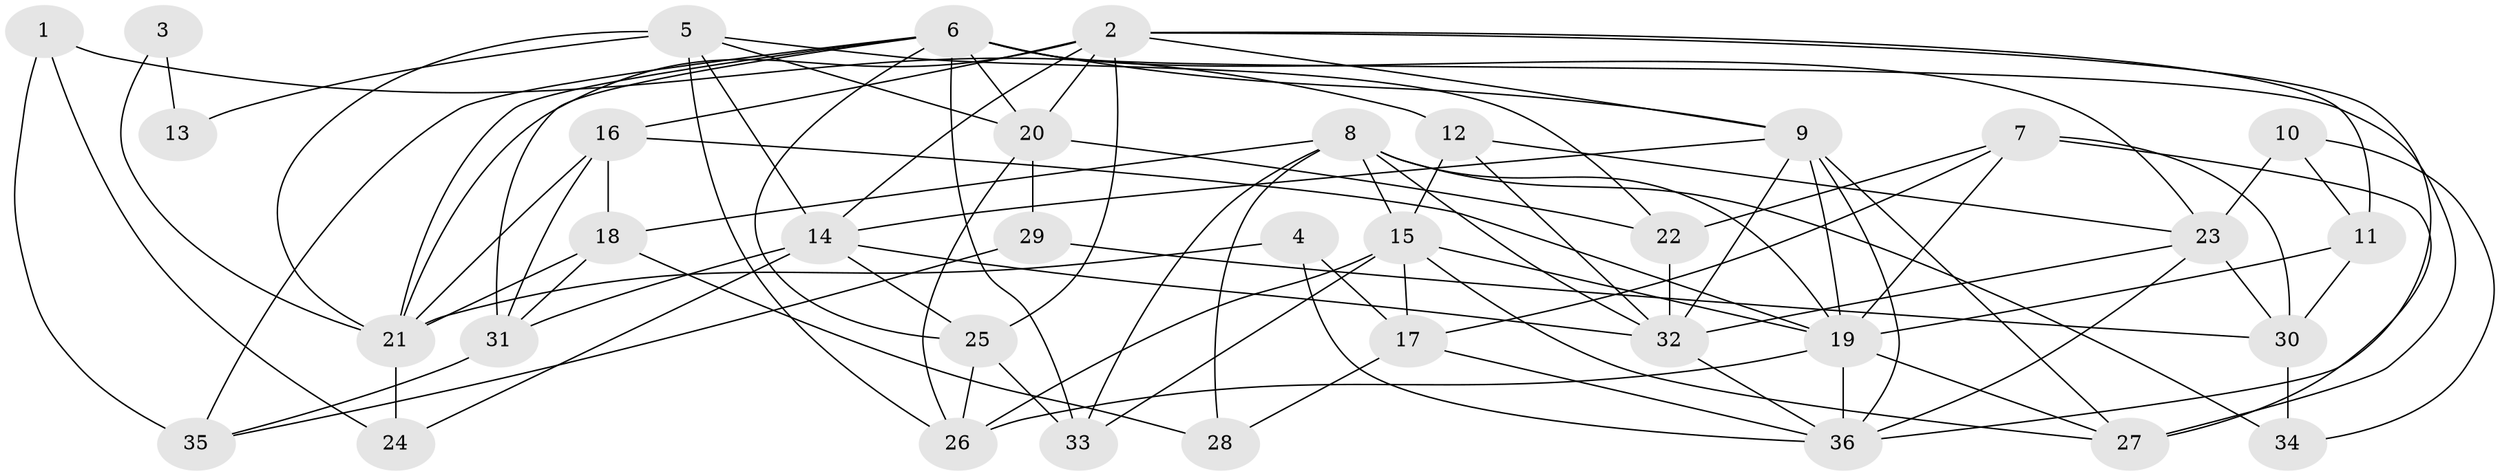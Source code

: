 // original degree distribution, {4: 0.2638888888888889, 5: 0.2222222222222222, 3: 0.2638888888888889, 7: 0.041666666666666664, 2: 0.1388888888888889, 8: 0.027777777777777776, 6: 0.041666666666666664}
// Generated by graph-tools (version 1.1) at 2025/02/03/09/25 03:02:13]
// undirected, 36 vertices, 92 edges
graph export_dot {
graph [start="1"]
  node [color=gray90,style=filled];
  1;
  2;
  3;
  4;
  5;
  6;
  7;
  8;
  9;
  10;
  11;
  12;
  13;
  14;
  15;
  16;
  17;
  18;
  19;
  20;
  21;
  22;
  23;
  24;
  25;
  26;
  27;
  28;
  29;
  30;
  31;
  32;
  33;
  34;
  35;
  36;
  1 -- 12 [weight=1.0];
  1 -- 24 [weight=1.0];
  1 -- 35 [weight=1.0];
  2 -- 9 [weight=1.0];
  2 -- 11 [weight=2.0];
  2 -- 14 [weight=1.0];
  2 -- 16 [weight=1.0];
  2 -- 20 [weight=1.0];
  2 -- 21 [weight=1.0];
  2 -- 25 [weight=1.0];
  2 -- 36 [weight=1.0];
  3 -- 13 [weight=1.0];
  3 -- 21 [weight=1.0];
  4 -- 17 [weight=2.0];
  4 -- 21 [weight=1.0];
  4 -- 36 [weight=1.0];
  5 -- 13 [weight=3.0];
  5 -- 14 [weight=1.0];
  5 -- 20 [weight=1.0];
  5 -- 21 [weight=1.0];
  5 -- 22 [weight=1.0];
  5 -- 26 [weight=2.0];
  6 -- 9 [weight=1.0];
  6 -- 20 [weight=1.0];
  6 -- 21 [weight=1.0];
  6 -- 23 [weight=1.0];
  6 -- 25 [weight=1.0];
  6 -- 27 [weight=1.0];
  6 -- 31 [weight=1.0];
  6 -- 33 [weight=1.0];
  6 -- 35 [weight=1.0];
  7 -- 17 [weight=1.0];
  7 -- 19 [weight=1.0];
  7 -- 22 [weight=2.0];
  7 -- 27 [weight=1.0];
  7 -- 30 [weight=2.0];
  8 -- 15 [weight=1.0];
  8 -- 18 [weight=1.0];
  8 -- 19 [weight=1.0];
  8 -- 28 [weight=1.0];
  8 -- 32 [weight=1.0];
  8 -- 33 [weight=1.0];
  8 -- 34 [weight=1.0];
  9 -- 14 [weight=1.0];
  9 -- 19 [weight=1.0];
  9 -- 27 [weight=1.0];
  9 -- 32 [weight=1.0];
  9 -- 36 [weight=1.0];
  10 -- 11 [weight=1.0];
  10 -- 23 [weight=1.0];
  10 -- 34 [weight=1.0];
  11 -- 19 [weight=1.0];
  11 -- 30 [weight=1.0];
  12 -- 15 [weight=2.0];
  12 -- 23 [weight=1.0];
  12 -- 32 [weight=1.0];
  14 -- 24 [weight=1.0];
  14 -- 25 [weight=1.0];
  14 -- 31 [weight=2.0];
  14 -- 32 [weight=1.0];
  15 -- 17 [weight=2.0];
  15 -- 19 [weight=1.0];
  15 -- 26 [weight=1.0];
  15 -- 27 [weight=1.0];
  15 -- 33 [weight=1.0];
  16 -- 18 [weight=1.0];
  16 -- 19 [weight=1.0];
  16 -- 21 [weight=1.0];
  16 -- 31 [weight=1.0];
  17 -- 28 [weight=1.0];
  17 -- 36 [weight=1.0];
  18 -- 21 [weight=1.0];
  18 -- 28 [weight=1.0];
  18 -- 31 [weight=1.0];
  19 -- 26 [weight=1.0];
  19 -- 27 [weight=1.0];
  19 -- 36 [weight=1.0];
  20 -- 22 [weight=1.0];
  20 -- 26 [weight=1.0];
  20 -- 29 [weight=1.0];
  21 -- 24 [weight=1.0];
  22 -- 32 [weight=2.0];
  23 -- 30 [weight=1.0];
  23 -- 32 [weight=1.0];
  23 -- 36 [weight=1.0];
  25 -- 26 [weight=1.0];
  25 -- 33 [weight=1.0];
  29 -- 30 [weight=1.0];
  29 -- 35 [weight=1.0];
  30 -- 34 [weight=1.0];
  31 -- 35 [weight=1.0];
  32 -- 36 [weight=1.0];
}
